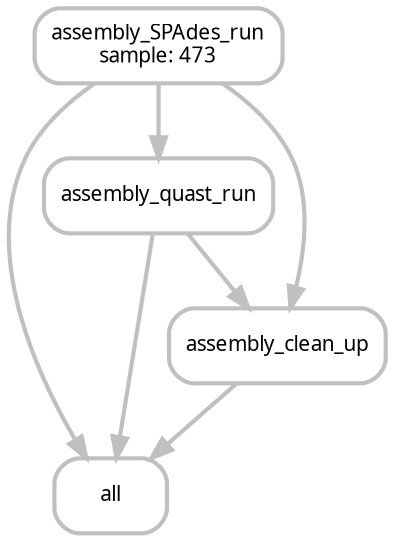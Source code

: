 digraph snakemake_dag {
    graph[bgcolor=white, margin=0];
    node[shape=box, style=rounded, fontname=sans,                 fontsize=10, penwidth=2];
    edge[penwidth=2, color=grey];
	0[label = "all", color = "grey", style="rounded"];
	1[label = "assembly_SPAdes_run\nsample: 473", color = "grey", style="rounded"];
	2[label = "assembly_quast_run", color = "grey", style="rounded"];
	3[label = "assembly_clean_up", color = "grey", style="rounded"];
	1 -> 0
	2 -> 0
	3 -> 0
	1 -> 2
	2 -> 3
	1 -> 3
}            
